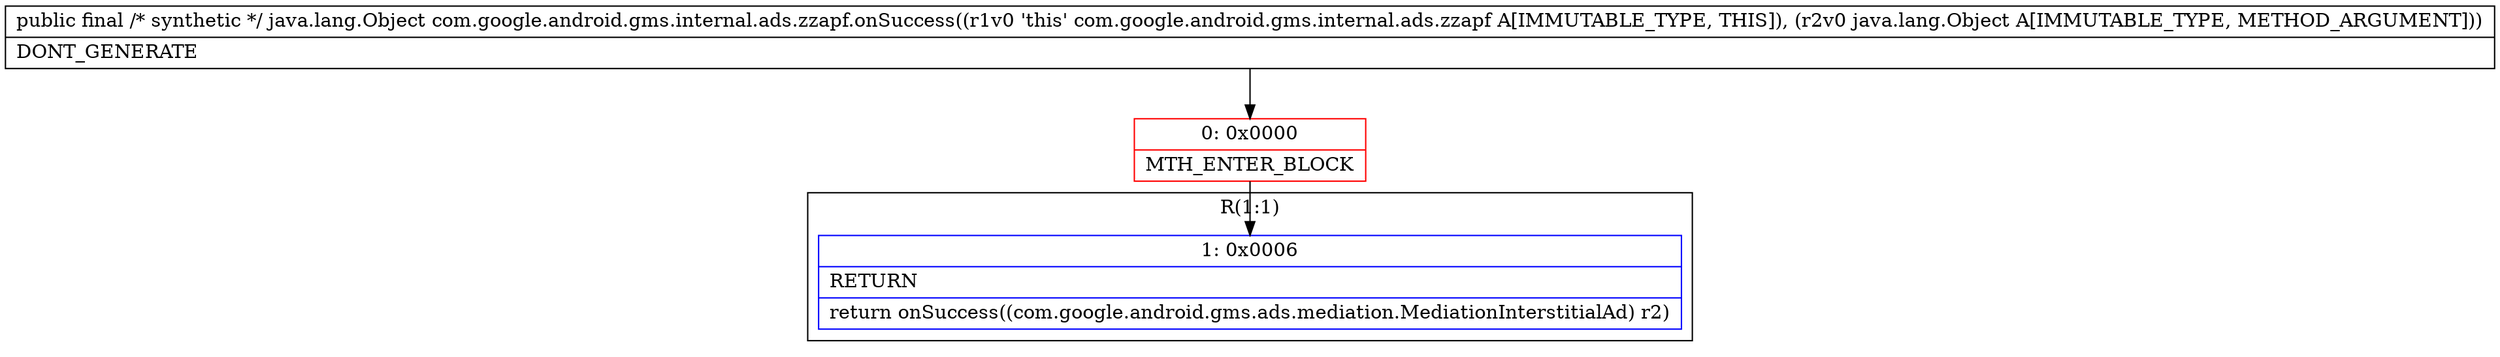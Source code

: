digraph "CFG forcom.google.android.gms.internal.ads.zzapf.onSuccess(Ljava\/lang\/Object;)Ljava\/lang\/Object;" {
subgraph cluster_Region_1369625184 {
label = "R(1:1)";
node [shape=record,color=blue];
Node_1 [shape=record,label="{1\:\ 0x0006|RETURN\l|return onSuccess((com.google.android.gms.ads.mediation.MediationInterstitialAd) r2)\l}"];
}
Node_0 [shape=record,color=red,label="{0\:\ 0x0000|MTH_ENTER_BLOCK\l}"];
MethodNode[shape=record,label="{public final \/* synthetic *\/ java.lang.Object com.google.android.gms.internal.ads.zzapf.onSuccess((r1v0 'this' com.google.android.gms.internal.ads.zzapf A[IMMUTABLE_TYPE, THIS]), (r2v0 java.lang.Object A[IMMUTABLE_TYPE, METHOD_ARGUMENT]))  | DONT_GENERATE\l}"];
MethodNode -> Node_0;
Node_0 -> Node_1;
}


